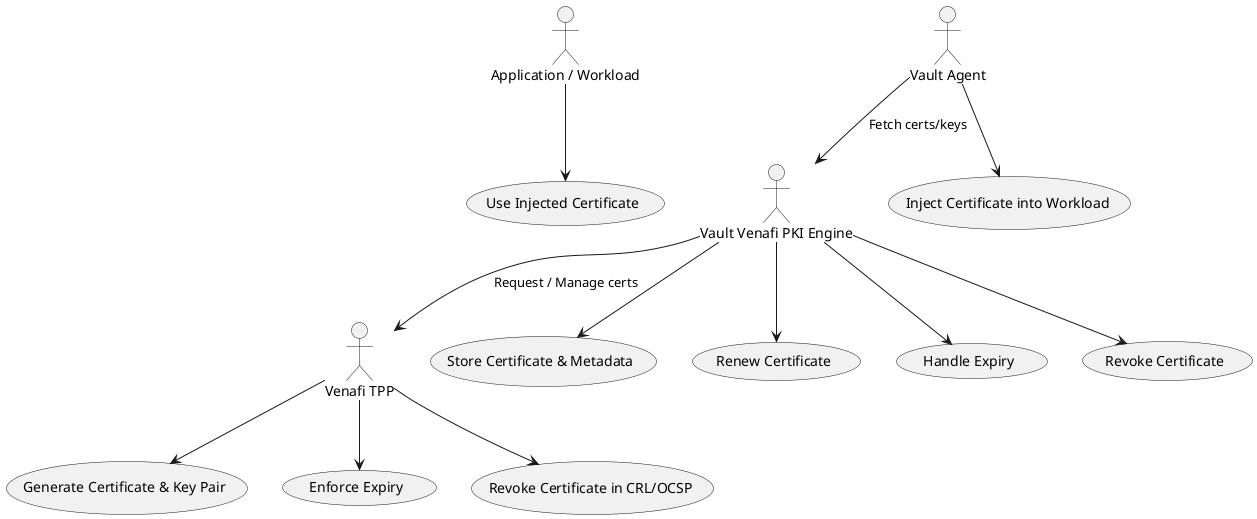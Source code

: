 @startuml
actor "Application / Workload" as App
actor "Vault Agent" as Agent
actor "Vault Venafi PKI Engine" as Vault
actor "Venafi TPP" as TPP

App --> (Use Injected Certificate)

Agent --> (Inject Certificate into Workload)
Agent --> Vault : Fetch certs/keys

Vault --> (Store Certificate & Metadata)
Vault --> (Renew Certificate)
Vault --> (Handle Expiry)
Vault --> (Revoke Certificate)
Vault --> TPP : Request / Manage certs

TPP --> (Generate Certificate & Key Pair)
TPP --> (Enforce Expiry)
TPP --> (Revoke Certificate in CRL/OCSP)

@enduml

